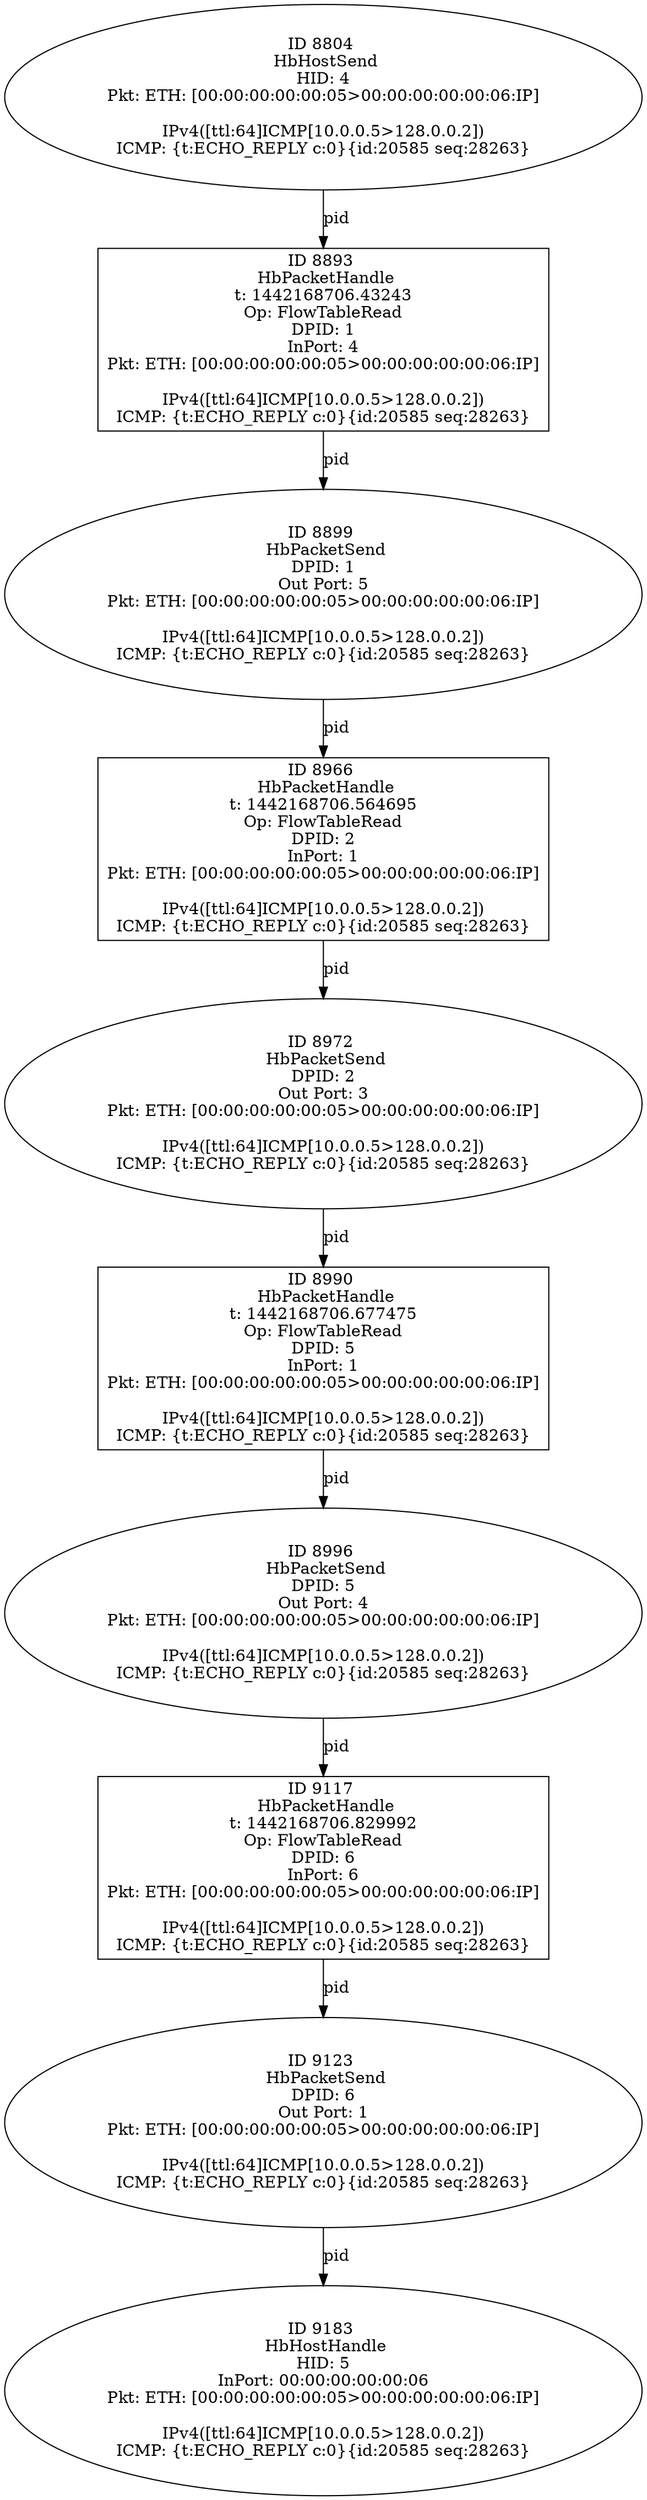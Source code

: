 strict digraph G {
9123 [shape=oval, event=<hb_events.HbPacketSend object at 0x108bb3910>, label="ID 9123 
 HbPacketSend
DPID: 6
Out Port: 1
Pkt: ETH: [00:00:00:00:00:05>00:00:00:00:00:06:IP]

IPv4([ttl:64]ICMP[10.0.0.5>128.0.0.2])
ICMP: {t:ECHO_REPLY c:0}{id:20585 seq:28263}"];
8804 [shape=oval, event=<hb_events.HbHostSend object at 0x108aaafd0>, label="ID 8804 
 HbHostSend
HID: 4
Pkt: ETH: [00:00:00:00:00:05>00:00:00:00:00:06:IP]

IPv4([ttl:64]ICMP[10.0.0.5>128.0.0.2])
ICMP: {t:ECHO_REPLY c:0}{id:20585 seq:28263}"];
8966 [shape=box, event=<hb_events.HbPacketHandle object at 0x108b34450>, label="ID 8966 
 HbPacketHandle
t: 1442168706.564695
Op: FlowTableRead
DPID: 2
InPort: 1
Pkt: ETH: [00:00:00:00:00:05>00:00:00:00:00:06:IP]

IPv4([ttl:64]ICMP[10.0.0.5>128.0.0.2])
ICMP: {t:ECHO_REPLY c:0}{id:20585 seq:28263}"];
8972 [shape=oval, event=<hb_events.HbPacketSend object at 0x108b347d0>, label="ID 8972 
 HbPacketSend
DPID: 2
Out Port: 3
Pkt: ETH: [00:00:00:00:00:05>00:00:00:00:00:06:IP]

IPv4([ttl:64]ICMP[10.0.0.5>128.0.0.2])
ICMP: {t:ECHO_REPLY c:0}{id:20585 seq:28263}"];
8893 [shape=box, event=<hb_events.HbPacketHandle object at 0x108af3890>, label="ID 8893 
 HbPacketHandle
t: 1442168706.43243
Op: FlowTableRead
DPID: 1
InPort: 4
Pkt: ETH: [00:00:00:00:00:05>00:00:00:00:00:06:IP]

IPv4([ttl:64]ICMP[10.0.0.5>128.0.0.2])
ICMP: {t:ECHO_REPLY c:0}{id:20585 seq:28263}"];
8899 [shape=oval, event=<hb_events.HbPacketSend object at 0x108af3cd0>, label="ID 8899 
 HbPacketSend
DPID: 1
Out Port: 5
Pkt: ETH: [00:00:00:00:00:05>00:00:00:00:00:06:IP]

IPv4([ttl:64]ICMP[10.0.0.5>128.0.0.2])
ICMP: {t:ECHO_REPLY c:0}{id:20585 seq:28263}"];
8996 [shape=oval, event=<hb_events.HbPacketSend object at 0x108b4a650>, label="ID 8996 
 HbPacketSend
DPID: 5
Out Port: 4
Pkt: ETH: [00:00:00:00:00:05>00:00:00:00:00:06:IP]

IPv4([ttl:64]ICMP[10.0.0.5>128.0.0.2])
ICMP: {t:ECHO_REPLY c:0}{id:20585 seq:28263}"];
9117 [shape=box, event=<hb_events.HbPacketHandle object at 0x108bb3fd0>, label="ID 9117 
 HbPacketHandle
t: 1442168706.829992
Op: FlowTableRead
DPID: 6
InPort: 6
Pkt: ETH: [00:00:00:00:00:05>00:00:00:00:00:06:IP]

IPv4([ttl:64]ICMP[10.0.0.5>128.0.0.2])
ICMP: {t:ECHO_REPLY c:0}{id:20585 seq:28263}"];
8990 [shape=box, event=<hb_events.HbPacketHandle object at 0x108b4a1d0>, label="ID 8990 
 HbPacketHandle
t: 1442168706.677475
Op: FlowTableRead
DPID: 5
InPort: 1
Pkt: ETH: [00:00:00:00:00:05>00:00:00:00:00:06:IP]

IPv4([ttl:64]ICMP[10.0.0.5>128.0.0.2])
ICMP: {t:ECHO_REPLY c:0}{id:20585 seq:28263}"];
9183 [shape=oval, event=<hb_events.HbHostHandle object at 0x108be5e90>, label="ID 9183 
 HbHostHandle
HID: 5
InPort: 00:00:00:00:00:06
Pkt: ETH: [00:00:00:00:00:05>00:00:00:00:00:06:IP]

IPv4([ttl:64]ICMP[10.0.0.5>128.0.0.2])
ICMP: {t:ECHO_REPLY c:0}{id:20585 seq:28263}"];
9123 -> 9183  [rel=pid, label=pid];
8804 -> 8893  [rel=pid, label=pid];
8966 -> 8972  [rel=pid, label=pid];
8972 -> 8990  [rel=pid, label=pid];
9117 -> 9123  [rel=pid, label=pid];
8899 -> 8966  [rel=pid, label=pid];
8996 -> 9117  [rel=pid, label=pid];
8893 -> 8899  [rel=pid, label=pid];
8990 -> 8996  [rel=pid, label=pid];
}
